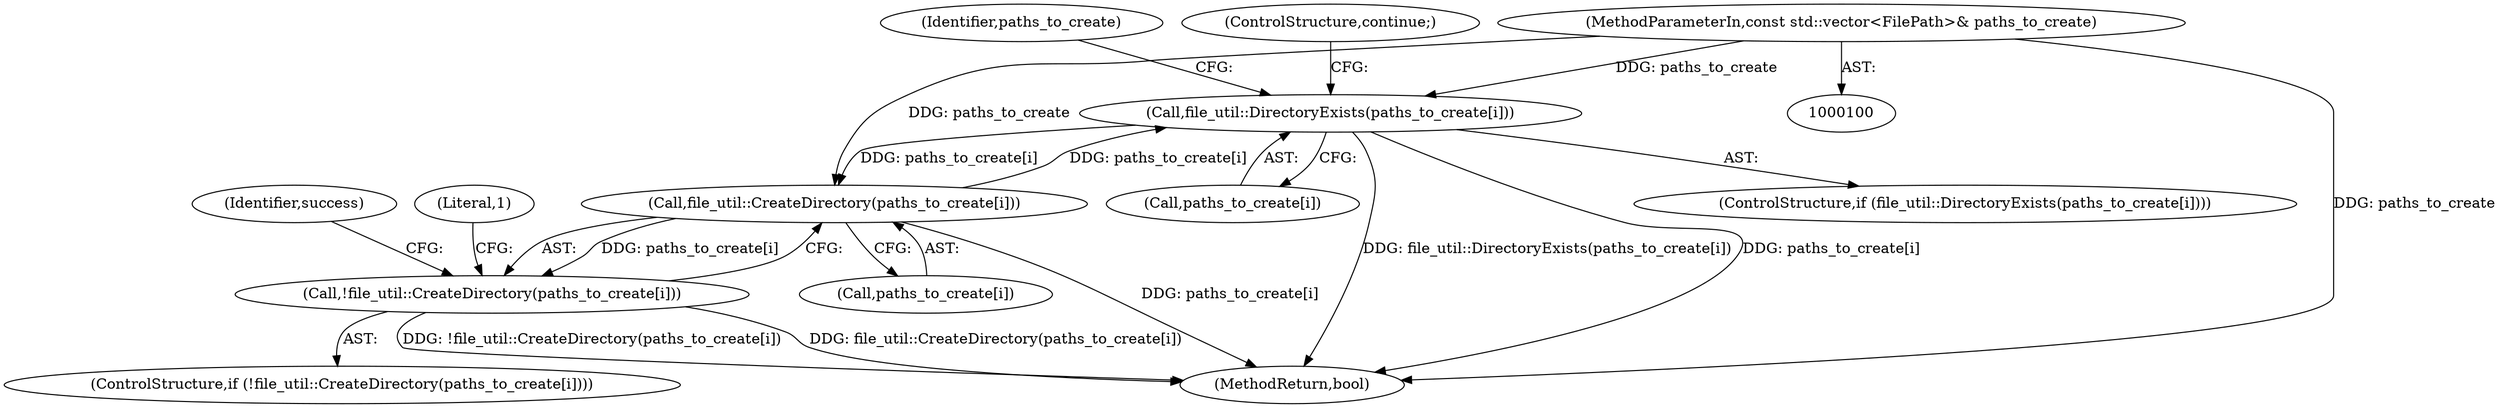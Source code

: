 digraph "1_Chrome_baef1ffd73db183ca50c854e1779ed7f6e5100a8@array" {
"1000119" [label="(Call,file_util::DirectoryExists(paths_to_create[i]))"];
"1000126" [label="(Call,file_util::CreateDirectory(paths_to_create[i]))"];
"1000119" [label="(Call,file_util::DirectoryExists(paths_to_create[i]))"];
"1000101" [label="(MethodParameterIn,const std::vector<FilePath>& paths_to_create)"];
"1000125" [label="(Call,!file_util::CreateDirectory(paths_to_create[i]))"];
"1000150" [label="(MethodReturn,bool)"];
"1000120" [label="(Call,paths_to_create[i])"];
"1000128" [label="(Identifier,paths_to_create)"];
"1000101" [label="(MethodParameterIn,const std::vector<FilePath>& paths_to_create)"];
"1000127" [label="(Call,paths_to_create[i])"];
"1000124" [label="(ControlStructure,if (!file_util::CreateDirectory(paths_to_create[i])))"];
"1000118" [label="(ControlStructure,if (file_util::DirectoryExists(paths_to_create[i])))"];
"1000132" [label="(Identifier,success)"];
"1000119" [label="(Call,file_util::DirectoryExists(paths_to_create[i]))"];
"1000126" [label="(Call,file_util::CreateDirectory(paths_to_create[i]))"];
"1000125" [label="(Call,!file_util::CreateDirectory(paths_to_create[i]))"];
"1000123" [label="(ControlStructure,continue;)"];
"1000144" [label="(Literal,1)"];
"1000119" -> "1000118"  [label="AST: "];
"1000119" -> "1000120"  [label="CFG: "];
"1000120" -> "1000119"  [label="AST: "];
"1000123" -> "1000119"  [label="CFG: "];
"1000128" -> "1000119"  [label="CFG: "];
"1000119" -> "1000150"  [label="DDG: file_util::DirectoryExists(paths_to_create[i])"];
"1000119" -> "1000150"  [label="DDG: paths_to_create[i]"];
"1000126" -> "1000119"  [label="DDG: paths_to_create[i]"];
"1000101" -> "1000119"  [label="DDG: paths_to_create"];
"1000119" -> "1000126"  [label="DDG: paths_to_create[i]"];
"1000126" -> "1000125"  [label="AST: "];
"1000126" -> "1000127"  [label="CFG: "];
"1000127" -> "1000126"  [label="AST: "];
"1000125" -> "1000126"  [label="CFG: "];
"1000126" -> "1000150"  [label="DDG: paths_to_create[i]"];
"1000126" -> "1000125"  [label="DDG: paths_to_create[i]"];
"1000101" -> "1000126"  [label="DDG: paths_to_create"];
"1000101" -> "1000100"  [label="AST: "];
"1000101" -> "1000150"  [label="DDG: paths_to_create"];
"1000125" -> "1000124"  [label="AST: "];
"1000132" -> "1000125"  [label="CFG: "];
"1000144" -> "1000125"  [label="CFG: "];
"1000125" -> "1000150"  [label="DDG: file_util::CreateDirectory(paths_to_create[i])"];
"1000125" -> "1000150"  [label="DDG: !file_util::CreateDirectory(paths_to_create[i])"];
}
